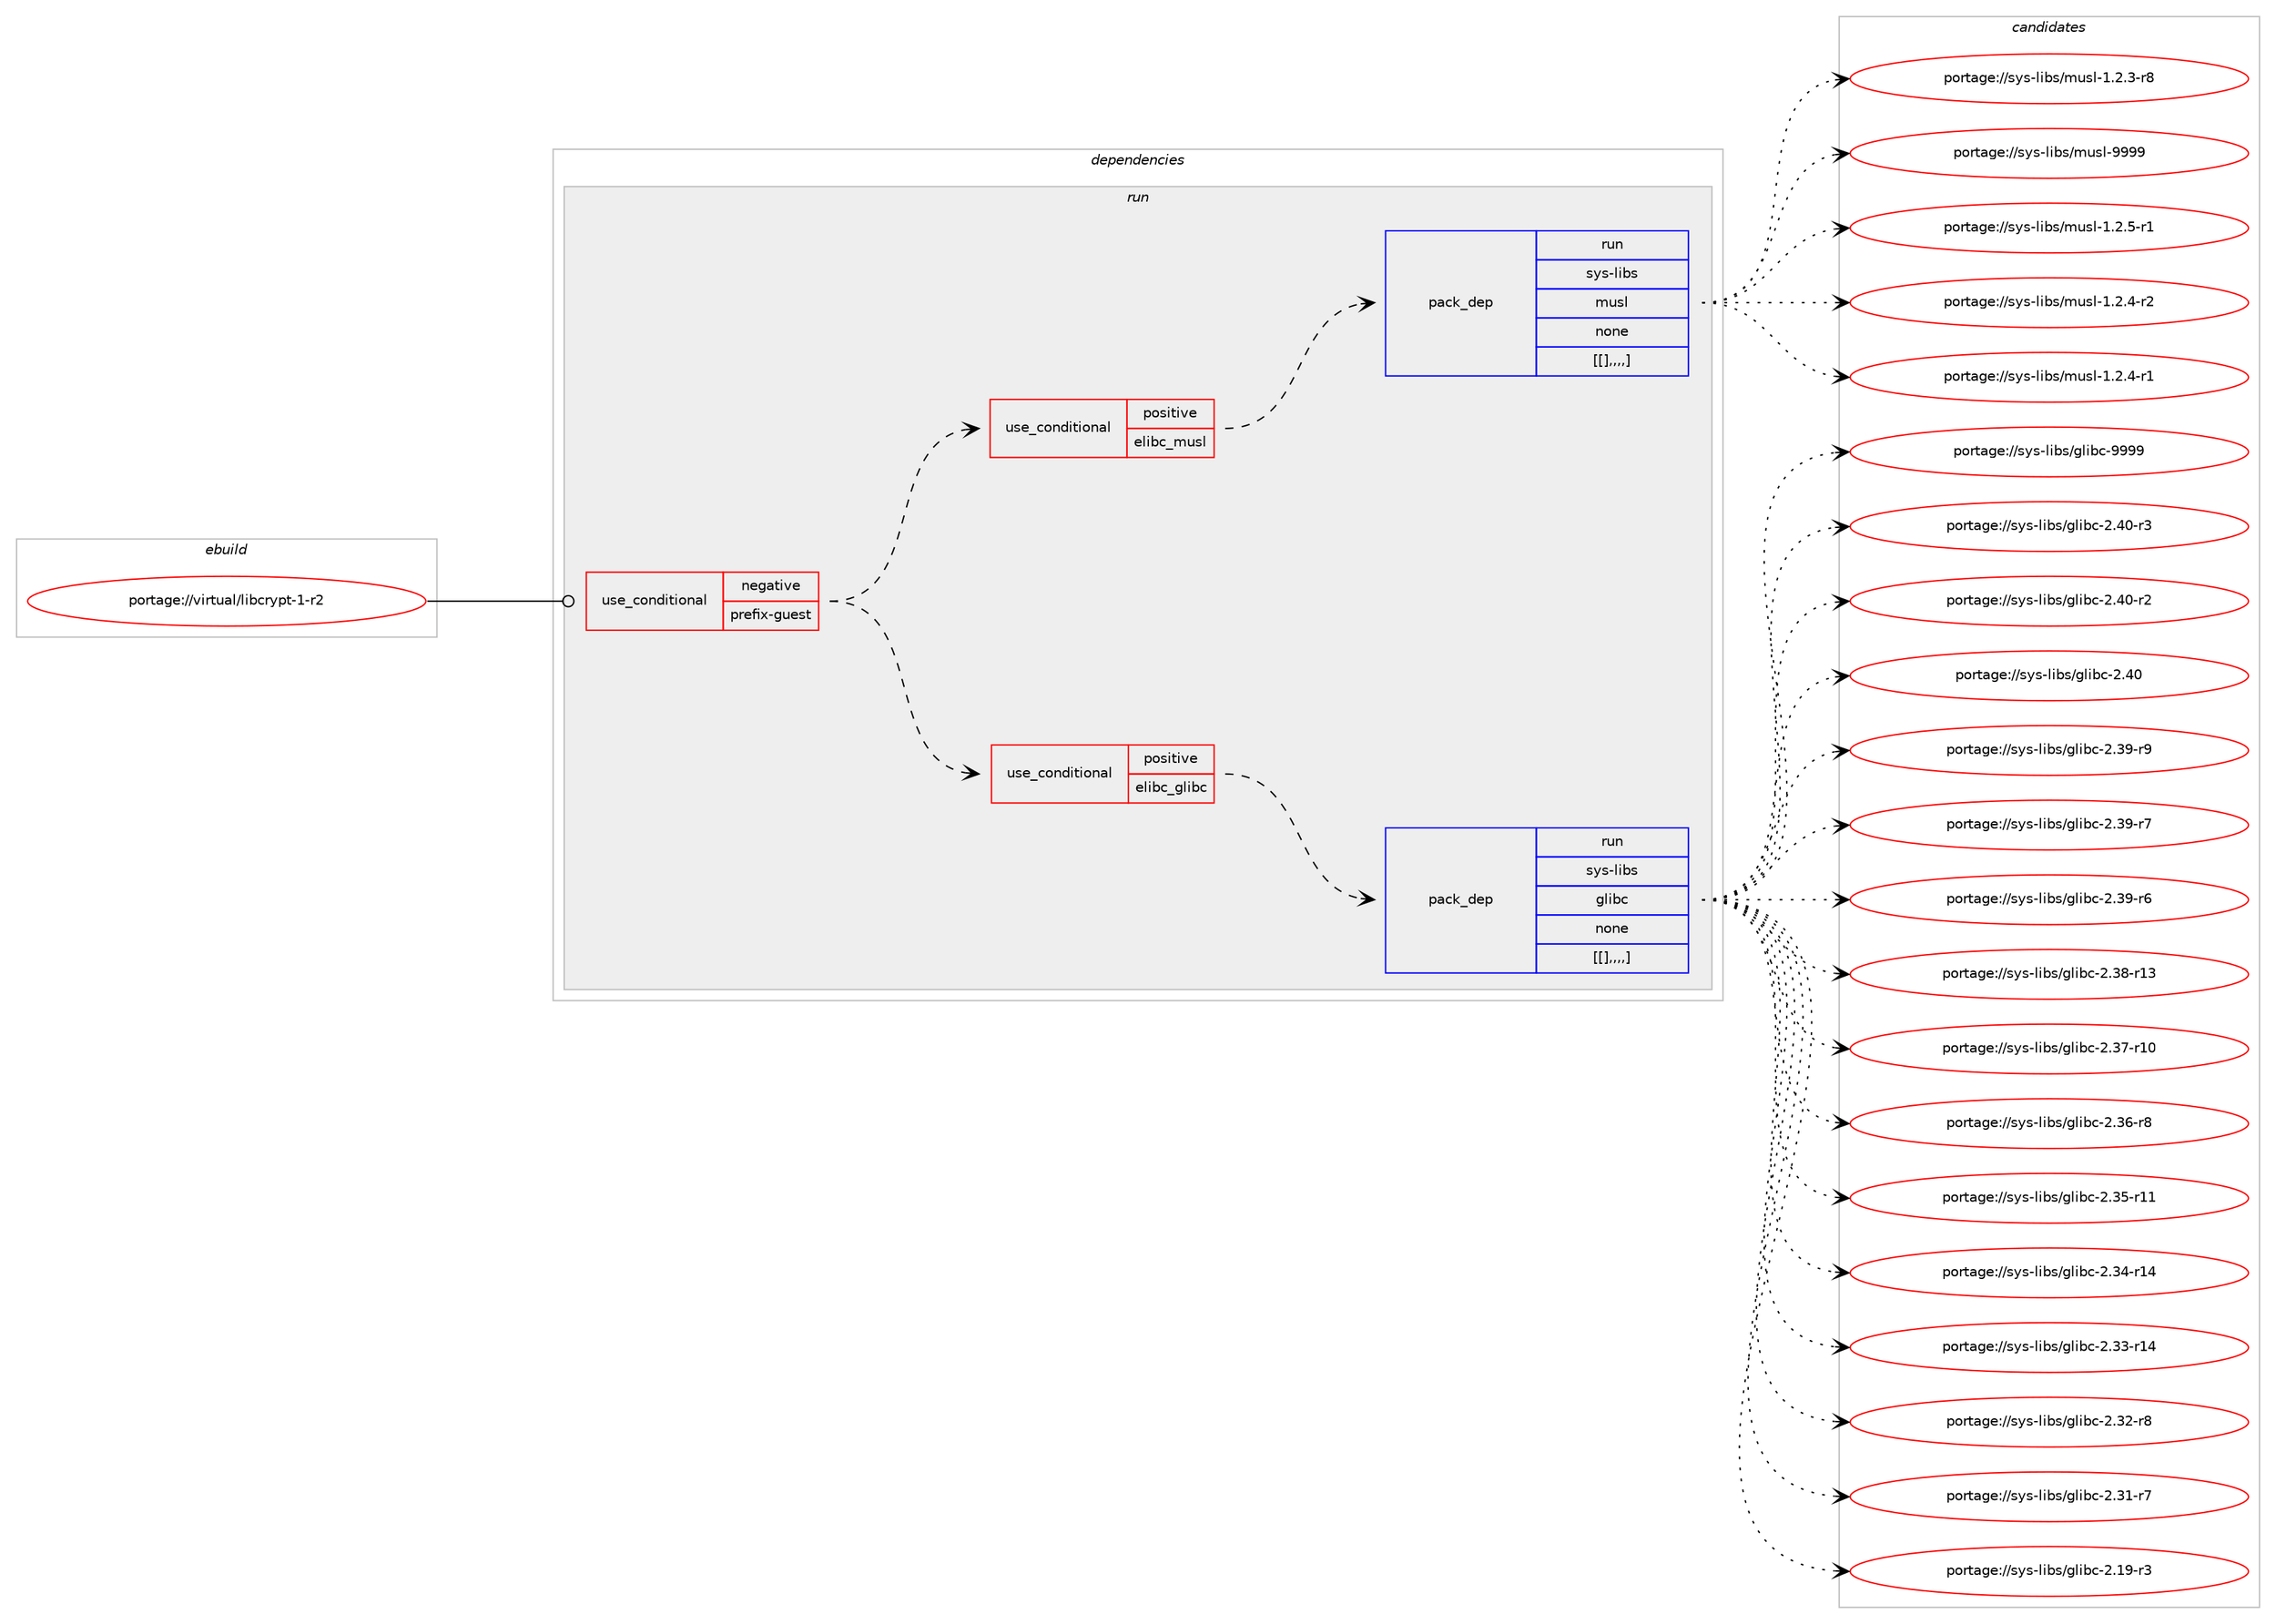 digraph prolog {

# *************
# Graph options
# *************

newrank=true;
concentrate=true;
compound=true;
graph [rankdir=LR,fontname=Helvetica,fontsize=10,ranksep=1.5];#, ranksep=2.5, nodesep=0.2];
edge  [arrowhead=vee];
node  [fontname=Helvetica,fontsize=10];

# **********
# The ebuild
# **********

subgraph cluster_leftcol {
color=gray;
label=<<i>ebuild</i>>;
id [label="portage://virtual/libcrypt-1-r2", color=red, width=4, href="../virtual/libcrypt-1-r2.svg"];
}

# ****************
# The dependencies
# ****************

subgraph cluster_midcol {
color=gray;
label=<<i>dependencies</i>>;
subgraph cluster_compile {
fillcolor="#eeeeee";
style=filled;
label=<<i>compile</i>>;
}
subgraph cluster_compileandrun {
fillcolor="#eeeeee";
style=filled;
label=<<i>compile and run</i>>;
}
subgraph cluster_run {
fillcolor="#eeeeee";
style=filled;
label=<<i>run</i>>;
subgraph cond10762 {
dependency28981 [label=<<TABLE BORDER="0" CELLBORDER="1" CELLSPACING="0" CELLPADDING="4"><TR><TD ROWSPAN="3" CELLPADDING="10">use_conditional</TD></TR><TR><TD>negative</TD></TR><TR><TD>prefix-guest</TD></TR></TABLE>>, shape=none, color=red];
subgraph cond10763 {
dependency28982 [label=<<TABLE BORDER="0" CELLBORDER="1" CELLSPACING="0" CELLPADDING="4"><TR><TD ROWSPAN="3" CELLPADDING="10">use_conditional</TD></TR><TR><TD>positive</TD></TR><TR><TD>elibc_glibc</TD></TR></TABLE>>, shape=none, color=red];
subgraph pack18109 {
dependency28983 [label=<<TABLE BORDER="0" CELLBORDER="1" CELLSPACING="0" CELLPADDING="4" WIDTH="220"><TR><TD ROWSPAN="6" CELLPADDING="30">pack_dep</TD></TR><TR><TD WIDTH="110">run</TD></TR><TR><TD>sys-libs</TD></TR><TR><TD>glibc</TD></TR><TR><TD>none</TD></TR><TR><TD>[[],,,,]</TD></TR></TABLE>>, shape=none, color=blue];
}
dependency28982:e -> dependency28983:w [weight=20,style="dashed",arrowhead="vee"];
}
dependency28981:e -> dependency28982:w [weight=20,style="dashed",arrowhead="vee"];
subgraph cond10764 {
dependency28984 [label=<<TABLE BORDER="0" CELLBORDER="1" CELLSPACING="0" CELLPADDING="4"><TR><TD ROWSPAN="3" CELLPADDING="10">use_conditional</TD></TR><TR><TD>positive</TD></TR><TR><TD>elibc_musl</TD></TR></TABLE>>, shape=none, color=red];
subgraph pack18110 {
dependency28985 [label=<<TABLE BORDER="0" CELLBORDER="1" CELLSPACING="0" CELLPADDING="4" WIDTH="220"><TR><TD ROWSPAN="6" CELLPADDING="30">pack_dep</TD></TR><TR><TD WIDTH="110">run</TD></TR><TR><TD>sys-libs</TD></TR><TR><TD>musl</TD></TR><TR><TD>none</TD></TR><TR><TD>[[],,,,]</TD></TR></TABLE>>, shape=none, color=blue];
}
dependency28984:e -> dependency28985:w [weight=20,style="dashed",arrowhead="vee"];
}
dependency28981:e -> dependency28984:w [weight=20,style="dashed",arrowhead="vee"];
}
id:e -> dependency28981:w [weight=20,style="solid",arrowhead="odot"];
}
}

# **************
# The candidates
# **************

subgraph cluster_choices {
rank=same;
color=gray;
label=<<i>candidates</i>>;

subgraph choice18109 {
color=black;
nodesep=1;
choice11512111545108105981154710310810598994557575757 [label="portage://sys-libs/glibc-9999", color=red, width=4,href="../sys-libs/glibc-9999.svg"];
choice115121115451081059811547103108105989945504652484511451 [label="portage://sys-libs/glibc-2.40-r3", color=red, width=4,href="../sys-libs/glibc-2.40-r3.svg"];
choice115121115451081059811547103108105989945504652484511450 [label="portage://sys-libs/glibc-2.40-r2", color=red, width=4,href="../sys-libs/glibc-2.40-r2.svg"];
choice11512111545108105981154710310810598994550465248 [label="portage://sys-libs/glibc-2.40", color=red, width=4,href="../sys-libs/glibc-2.40.svg"];
choice115121115451081059811547103108105989945504651574511457 [label="portage://sys-libs/glibc-2.39-r9", color=red, width=4,href="../sys-libs/glibc-2.39-r9.svg"];
choice115121115451081059811547103108105989945504651574511455 [label="portage://sys-libs/glibc-2.39-r7", color=red, width=4,href="../sys-libs/glibc-2.39-r7.svg"];
choice115121115451081059811547103108105989945504651574511454 [label="portage://sys-libs/glibc-2.39-r6", color=red, width=4,href="../sys-libs/glibc-2.39-r6.svg"];
choice11512111545108105981154710310810598994550465156451144951 [label="portage://sys-libs/glibc-2.38-r13", color=red, width=4,href="../sys-libs/glibc-2.38-r13.svg"];
choice11512111545108105981154710310810598994550465155451144948 [label="portage://sys-libs/glibc-2.37-r10", color=red, width=4,href="../sys-libs/glibc-2.37-r10.svg"];
choice115121115451081059811547103108105989945504651544511456 [label="portage://sys-libs/glibc-2.36-r8", color=red, width=4,href="../sys-libs/glibc-2.36-r8.svg"];
choice11512111545108105981154710310810598994550465153451144949 [label="portage://sys-libs/glibc-2.35-r11", color=red, width=4,href="../sys-libs/glibc-2.35-r11.svg"];
choice11512111545108105981154710310810598994550465152451144952 [label="portage://sys-libs/glibc-2.34-r14", color=red, width=4,href="../sys-libs/glibc-2.34-r14.svg"];
choice11512111545108105981154710310810598994550465151451144952 [label="portage://sys-libs/glibc-2.33-r14", color=red, width=4,href="../sys-libs/glibc-2.33-r14.svg"];
choice115121115451081059811547103108105989945504651504511456 [label="portage://sys-libs/glibc-2.32-r8", color=red, width=4,href="../sys-libs/glibc-2.32-r8.svg"];
choice115121115451081059811547103108105989945504651494511455 [label="portage://sys-libs/glibc-2.31-r7", color=red, width=4,href="../sys-libs/glibc-2.31-r7.svg"];
choice115121115451081059811547103108105989945504649574511451 [label="portage://sys-libs/glibc-2.19-r3", color=red, width=4,href="../sys-libs/glibc-2.19-r3.svg"];
dependency28983:e -> choice11512111545108105981154710310810598994557575757:w [style=dotted,weight="100"];
dependency28983:e -> choice115121115451081059811547103108105989945504652484511451:w [style=dotted,weight="100"];
dependency28983:e -> choice115121115451081059811547103108105989945504652484511450:w [style=dotted,weight="100"];
dependency28983:e -> choice11512111545108105981154710310810598994550465248:w [style=dotted,weight="100"];
dependency28983:e -> choice115121115451081059811547103108105989945504651574511457:w [style=dotted,weight="100"];
dependency28983:e -> choice115121115451081059811547103108105989945504651574511455:w [style=dotted,weight="100"];
dependency28983:e -> choice115121115451081059811547103108105989945504651574511454:w [style=dotted,weight="100"];
dependency28983:e -> choice11512111545108105981154710310810598994550465156451144951:w [style=dotted,weight="100"];
dependency28983:e -> choice11512111545108105981154710310810598994550465155451144948:w [style=dotted,weight="100"];
dependency28983:e -> choice115121115451081059811547103108105989945504651544511456:w [style=dotted,weight="100"];
dependency28983:e -> choice11512111545108105981154710310810598994550465153451144949:w [style=dotted,weight="100"];
dependency28983:e -> choice11512111545108105981154710310810598994550465152451144952:w [style=dotted,weight="100"];
dependency28983:e -> choice11512111545108105981154710310810598994550465151451144952:w [style=dotted,weight="100"];
dependency28983:e -> choice115121115451081059811547103108105989945504651504511456:w [style=dotted,weight="100"];
dependency28983:e -> choice115121115451081059811547103108105989945504651494511455:w [style=dotted,weight="100"];
dependency28983:e -> choice115121115451081059811547103108105989945504649574511451:w [style=dotted,weight="100"];
}
subgraph choice18110 {
color=black;
nodesep=1;
choice1151211154510810598115471091171151084557575757 [label="portage://sys-libs/musl-9999", color=red, width=4,href="../sys-libs/musl-9999.svg"];
choice1151211154510810598115471091171151084549465046534511449 [label="portage://sys-libs/musl-1.2.5-r1", color=red, width=4,href="../sys-libs/musl-1.2.5-r1.svg"];
choice1151211154510810598115471091171151084549465046524511450 [label="portage://sys-libs/musl-1.2.4-r2", color=red, width=4,href="../sys-libs/musl-1.2.4-r2.svg"];
choice1151211154510810598115471091171151084549465046524511449 [label="portage://sys-libs/musl-1.2.4-r1", color=red, width=4,href="../sys-libs/musl-1.2.4-r1.svg"];
choice1151211154510810598115471091171151084549465046514511456 [label="portage://sys-libs/musl-1.2.3-r8", color=red, width=4,href="../sys-libs/musl-1.2.3-r8.svg"];
dependency28985:e -> choice1151211154510810598115471091171151084557575757:w [style=dotted,weight="100"];
dependency28985:e -> choice1151211154510810598115471091171151084549465046534511449:w [style=dotted,weight="100"];
dependency28985:e -> choice1151211154510810598115471091171151084549465046524511450:w [style=dotted,weight="100"];
dependency28985:e -> choice1151211154510810598115471091171151084549465046524511449:w [style=dotted,weight="100"];
dependency28985:e -> choice1151211154510810598115471091171151084549465046514511456:w [style=dotted,weight="100"];
}
}

}
